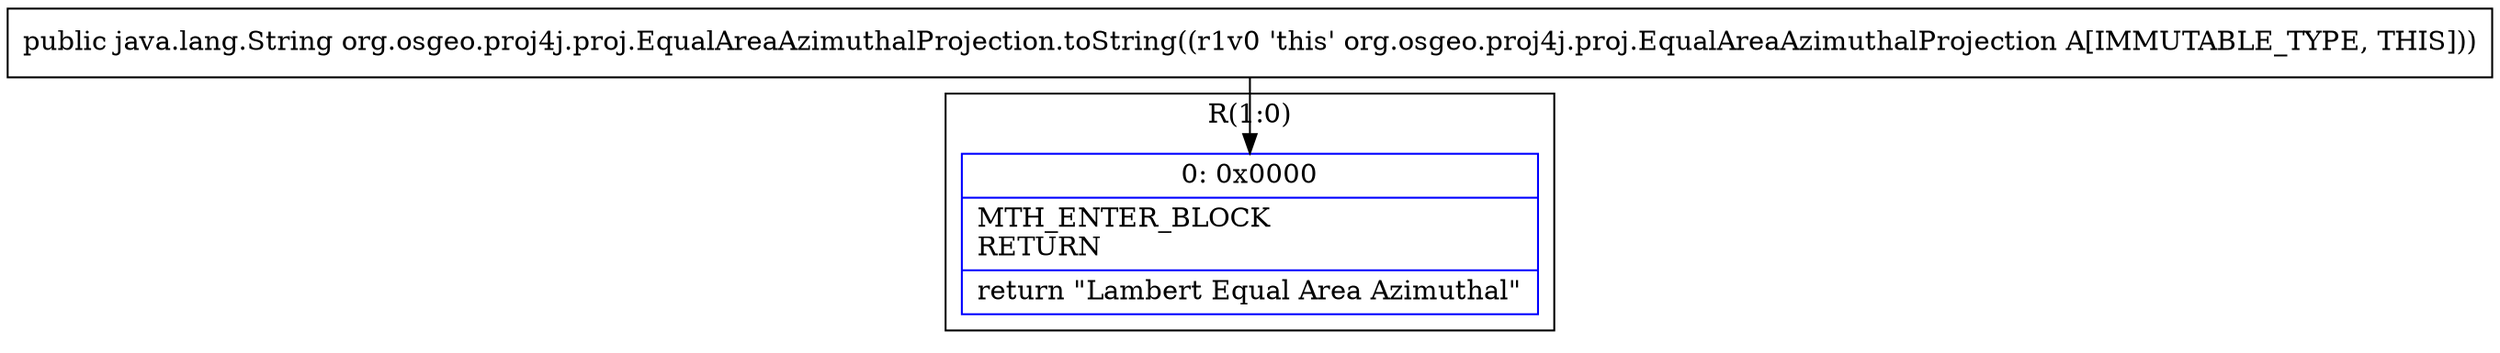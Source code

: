 digraph "CFG fororg.osgeo.proj4j.proj.EqualAreaAzimuthalProjection.toString()Ljava\/lang\/String;" {
subgraph cluster_Region_2085221250 {
label = "R(1:0)";
node [shape=record,color=blue];
Node_0 [shape=record,label="{0\:\ 0x0000|MTH_ENTER_BLOCK\lRETURN\l|return \"Lambert Equal Area Azimuthal\"\l}"];
}
MethodNode[shape=record,label="{public java.lang.String org.osgeo.proj4j.proj.EqualAreaAzimuthalProjection.toString((r1v0 'this' org.osgeo.proj4j.proj.EqualAreaAzimuthalProjection A[IMMUTABLE_TYPE, THIS])) }"];
MethodNode -> Node_0;
}

